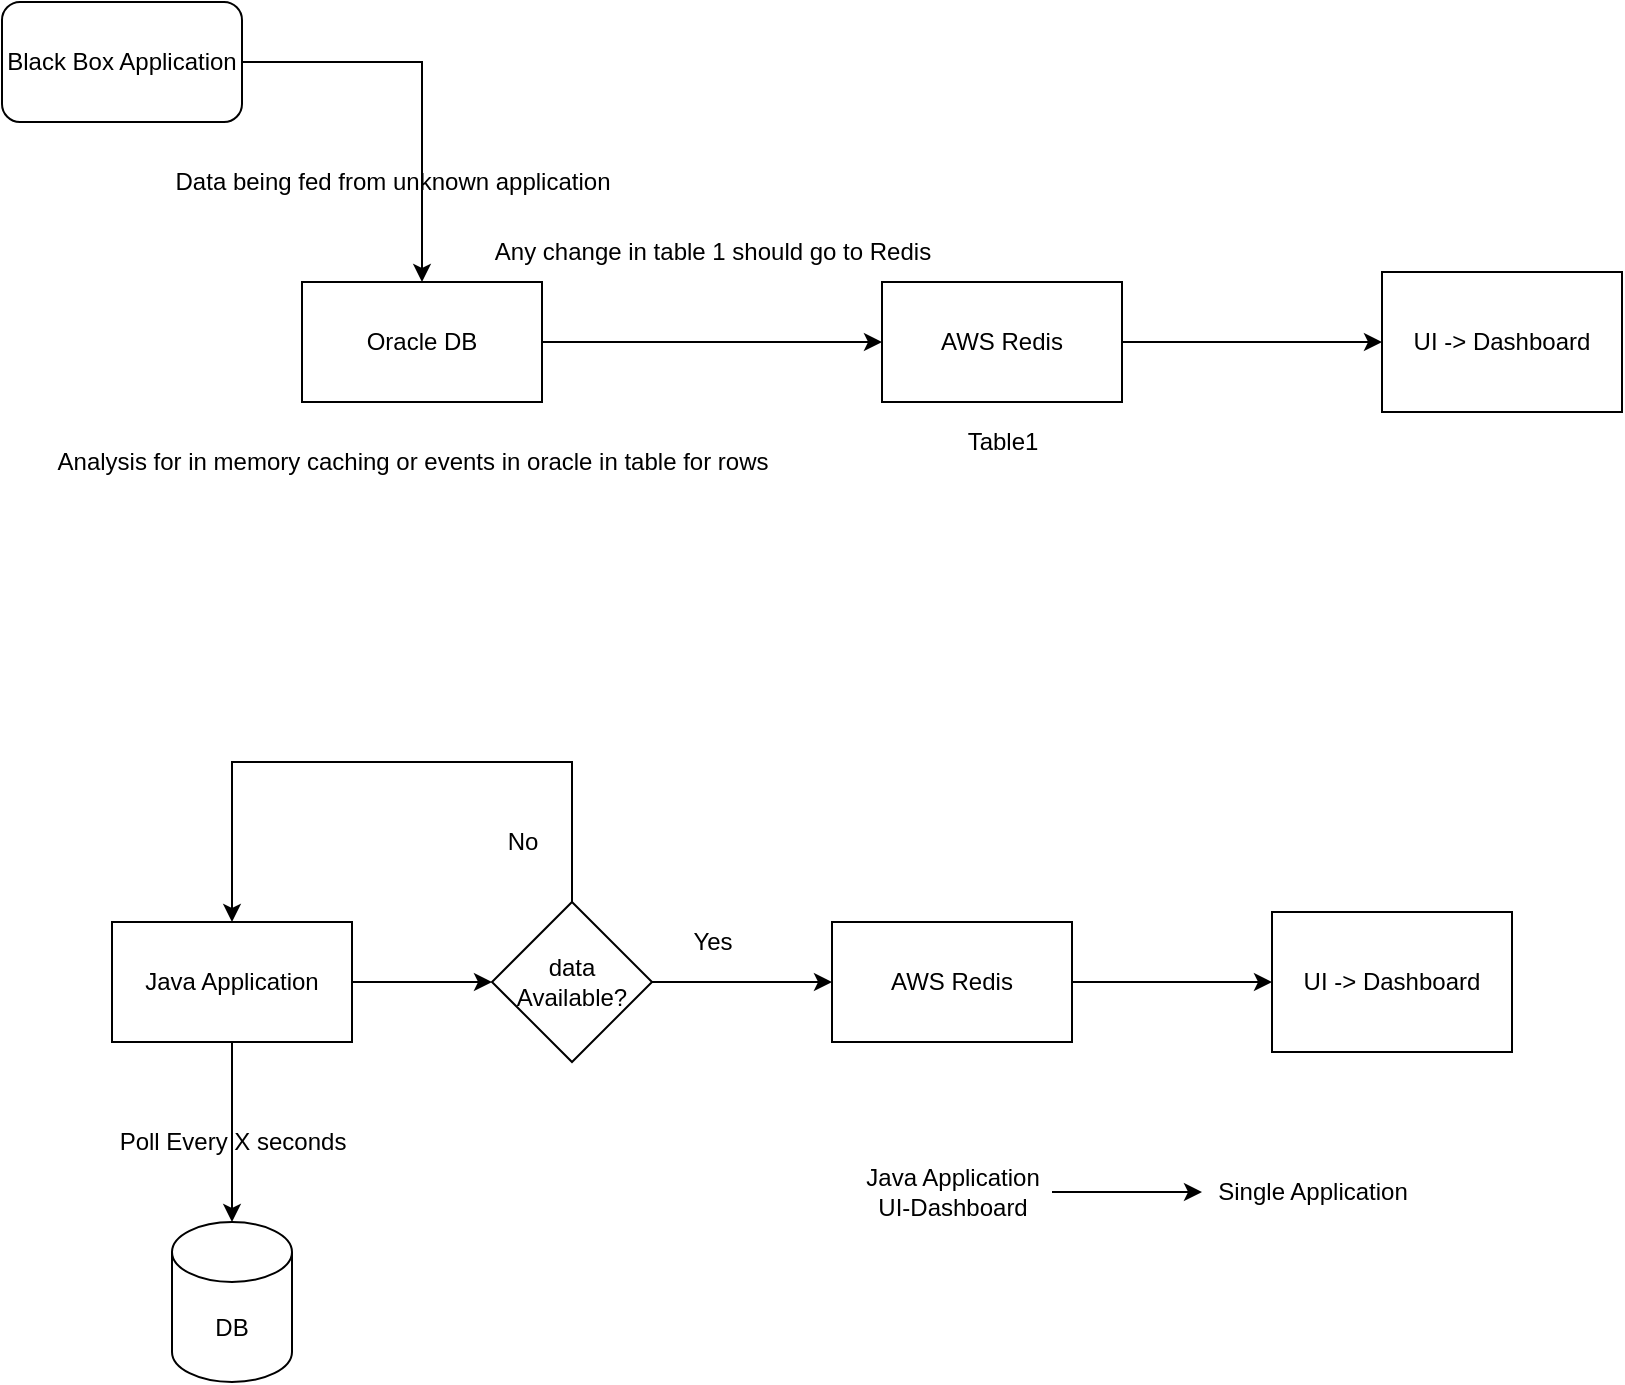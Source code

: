 <mxfile version="14.5.6" type="github">
  <diagram id="mzVUrfo7DtP-MzlInAPe" name="Page-1">
    <mxGraphModel dx="1360" dy="838" grid="1" gridSize="10" guides="1" tooltips="1" connect="1" arrows="1" fold="1" page="1" pageScale="1" pageWidth="850" pageHeight="1100" math="0" shadow="0">
      <root>
        <mxCell id="0" />
        <mxCell id="1" parent="0" />
        <mxCell id="8Fwpxb8baLpMfiJMigKi-14" style="edgeStyle=orthogonalEdgeStyle;rounded=0;orthogonalLoop=1;jettySize=auto;html=1;entryX=0;entryY=0.5;entryDx=0;entryDy=0;" parent="1" source="8Fwpxb8baLpMfiJMigKi-1" target="8Fwpxb8baLpMfiJMigKi-3" edge="1">
          <mxGeometry relative="1" as="geometry" />
        </mxCell>
        <mxCell id="8Fwpxb8baLpMfiJMigKi-1" value="AWS Redis" style="rounded=0;whiteSpace=wrap;html=1;" parent="1" vertex="1">
          <mxGeometry x="460" y="160" width="120" height="60" as="geometry" />
        </mxCell>
        <mxCell id="8Fwpxb8baLpMfiJMigKi-12" style="edgeStyle=orthogonalEdgeStyle;rounded=0;orthogonalLoop=1;jettySize=auto;html=1;exitX=1;exitY=0.5;exitDx=0;exitDy=0;entryX=0;entryY=0.5;entryDx=0;entryDy=0;" parent="1" source="8Fwpxb8baLpMfiJMigKi-2" target="8Fwpxb8baLpMfiJMigKi-1" edge="1">
          <mxGeometry relative="1" as="geometry" />
        </mxCell>
        <mxCell id="8Fwpxb8baLpMfiJMigKi-2" value="Oracle DB" style="rounded=0;whiteSpace=wrap;html=1;" parent="1" vertex="1">
          <mxGeometry x="170" y="160" width="120" height="60" as="geometry" />
        </mxCell>
        <mxCell id="8Fwpxb8baLpMfiJMigKi-3" value="UI -&amp;gt; Dashboard" style="rounded=0;whiteSpace=wrap;html=1;" parent="1" vertex="1">
          <mxGeometry x="710" y="155" width="120" height="70" as="geometry" />
        </mxCell>
        <mxCell id="8Fwpxb8baLpMfiJMigKi-10" style="edgeStyle=orthogonalEdgeStyle;rounded=0;orthogonalLoop=1;jettySize=auto;html=1;entryX=0.5;entryY=0;entryDx=0;entryDy=0;" parent="1" source="8Fwpxb8baLpMfiJMigKi-4" target="8Fwpxb8baLpMfiJMigKi-2" edge="1">
          <mxGeometry relative="1" as="geometry" />
        </mxCell>
        <mxCell id="8Fwpxb8baLpMfiJMigKi-4" value="Black Box Application" style="rounded=1;whiteSpace=wrap;html=1;" parent="1" vertex="1">
          <mxGeometry x="20" y="20" width="120" height="60" as="geometry" />
        </mxCell>
        <mxCell id="8Fwpxb8baLpMfiJMigKi-6" value="Table1" style="text;html=1;align=center;verticalAlign=middle;resizable=0;points=[];autosize=1;" parent="1" vertex="1">
          <mxGeometry x="495" y="230" width="50" height="20" as="geometry" />
        </mxCell>
        <mxCell id="8Fwpxb8baLpMfiJMigKi-8" value="Any change in table 1 should go to Redis" style="text;html=1;align=center;verticalAlign=middle;resizable=0;points=[];autosize=1;" parent="1" vertex="1">
          <mxGeometry x="260" y="135" width="230" height="20" as="geometry" />
        </mxCell>
        <mxCell id="8Fwpxb8baLpMfiJMigKi-11" value="Data being fed from unknown application" style="text;html=1;align=center;verticalAlign=middle;resizable=0;points=[];autosize=1;" parent="1" vertex="1">
          <mxGeometry x="100" y="100" width="230" height="20" as="geometry" />
        </mxCell>
        <mxCell id="8Fwpxb8baLpMfiJMigKi-18" value="Analysis for in memory caching or events in oracle in table for rows&lt;br&gt;" style="text;html=1;align=center;verticalAlign=middle;resizable=0;points=[];autosize=1;" parent="1" vertex="1">
          <mxGeometry x="40" y="240" width="370" height="20" as="geometry" />
        </mxCell>
        <mxCell id="8Fwpxb8baLpMfiJMigKi-20" value="DB" style="shape=cylinder3;whiteSpace=wrap;html=1;boundedLbl=1;backgroundOutline=1;size=15;" parent="1" vertex="1">
          <mxGeometry x="105" y="630" width="60" height="80" as="geometry" />
        </mxCell>
        <mxCell id="8Fwpxb8baLpMfiJMigKi-22" style="edgeStyle=orthogonalEdgeStyle;rounded=0;orthogonalLoop=1;jettySize=auto;html=1;exitX=0.5;exitY=1;exitDx=0;exitDy=0;entryX=0.5;entryY=0;entryDx=0;entryDy=0;entryPerimeter=0;" parent="1" source="8Fwpxb8baLpMfiJMigKi-21" target="8Fwpxb8baLpMfiJMigKi-20" edge="1">
          <mxGeometry relative="1" as="geometry" />
        </mxCell>
        <mxCell id="8Fwpxb8baLpMfiJMigKi-25" style="edgeStyle=orthogonalEdgeStyle;rounded=0;orthogonalLoop=1;jettySize=auto;html=1;" parent="1" source="8Fwpxb8baLpMfiJMigKi-21" target="8Fwpxb8baLpMfiJMigKi-24" edge="1">
          <mxGeometry relative="1" as="geometry" />
        </mxCell>
        <mxCell id="8Fwpxb8baLpMfiJMigKi-21" value="Java Application" style="rounded=0;whiteSpace=wrap;html=1;" parent="1" vertex="1">
          <mxGeometry x="75" y="480" width="120" height="60" as="geometry" />
        </mxCell>
        <mxCell id="8Fwpxb8baLpMfiJMigKi-26" style="edgeStyle=orthogonalEdgeStyle;rounded=0;orthogonalLoop=1;jettySize=auto;html=1;" parent="1" source="8Fwpxb8baLpMfiJMigKi-24" edge="1">
          <mxGeometry relative="1" as="geometry">
            <mxPoint x="435" y="510" as="targetPoint" />
          </mxGeometry>
        </mxCell>
        <mxCell id="8Fwpxb8baLpMfiJMigKi-43" style="edgeStyle=orthogonalEdgeStyle;rounded=0;orthogonalLoop=1;jettySize=auto;html=1;entryX=0.5;entryY=0;entryDx=0;entryDy=0;" parent="1" source="8Fwpxb8baLpMfiJMigKi-24" target="8Fwpxb8baLpMfiJMigKi-21" edge="1">
          <mxGeometry relative="1" as="geometry">
            <Array as="points">
              <mxPoint x="305" y="400" />
              <mxPoint x="135" y="400" />
            </Array>
          </mxGeometry>
        </mxCell>
        <mxCell id="8Fwpxb8baLpMfiJMigKi-24" value="data Available?" style="rhombus;whiteSpace=wrap;html=1;" parent="1" vertex="1">
          <mxGeometry x="265" y="470" width="80" height="80" as="geometry" />
        </mxCell>
        <mxCell id="8Fwpxb8baLpMfiJMigKi-27" value="Yes" style="text;html=1;align=center;verticalAlign=middle;resizable=0;points=[];autosize=1;" parent="1" vertex="1">
          <mxGeometry x="355" y="480" width="40" height="20" as="geometry" />
        </mxCell>
        <mxCell id="8Fwpxb8baLpMfiJMigKi-35" style="edgeStyle=orthogonalEdgeStyle;rounded=0;orthogonalLoop=1;jettySize=auto;html=1;entryX=0;entryY=0.5;entryDx=0;entryDy=0;" parent="1" source="8Fwpxb8baLpMfiJMigKi-28" target="8Fwpxb8baLpMfiJMigKi-34" edge="1">
          <mxGeometry relative="1" as="geometry" />
        </mxCell>
        <mxCell id="8Fwpxb8baLpMfiJMigKi-28" value="AWS Redis" style="rounded=0;whiteSpace=wrap;html=1;" parent="1" vertex="1">
          <mxGeometry x="435" y="480" width="120" height="60" as="geometry" />
        </mxCell>
        <mxCell id="8Fwpxb8baLpMfiJMigKi-34" value="UI -&amp;gt; Dashboard" style="rounded=0;whiteSpace=wrap;html=1;" parent="1" vertex="1">
          <mxGeometry x="655" y="475" width="120" height="70" as="geometry" />
        </mxCell>
        <mxCell id="8Fwpxb8baLpMfiJMigKi-41" style="edgeStyle=orthogonalEdgeStyle;rounded=0;orthogonalLoop=1;jettySize=auto;html=1;" parent="1" source="8Fwpxb8baLpMfiJMigKi-38" edge="1">
          <mxGeometry relative="1" as="geometry">
            <mxPoint x="620" y="615" as="targetPoint" />
          </mxGeometry>
        </mxCell>
        <mxCell id="8Fwpxb8baLpMfiJMigKi-38" value="Java Application&lt;br&gt;UI-Dashboard" style="text;html=1;align=center;verticalAlign=middle;resizable=0;points=[];autosize=1;" parent="1" vertex="1">
          <mxGeometry x="445" y="600" width="100" height="30" as="geometry" />
        </mxCell>
        <mxCell id="8Fwpxb8baLpMfiJMigKi-42" value="Single Application" style="text;html=1;align=center;verticalAlign=middle;resizable=0;points=[];autosize=1;" parent="1" vertex="1">
          <mxGeometry x="620" y="605" width="110" height="20" as="geometry" />
        </mxCell>
        <mxCell id="8Fwpxb8baLpMfiJMigKi-44" value="No" style="text;html=1;align=center;verticalAlign=middle;resizable=0;points=[];autosize=1;" parent="1" vertex="1">
          <mxGeometry x="265" y="430" width="30" height="20" as="geometry" />
        </mxCell>
        <mxCell id="8Fwpxb8baLpMfiJMigKi-45" value="Poll Every X seconds&lt;br&gt;" style="text;html=1;align=center;verticalAlign=middle;resizable=0;points=[];autosize=1;" parent="1" vertex="1">
          <mxGeometry x="70" y="580" width="130" height="20" as="geometry" />
        </mxCell>
      </root>
    </mxGraphModel>
  </diagram>
</mxfile>
